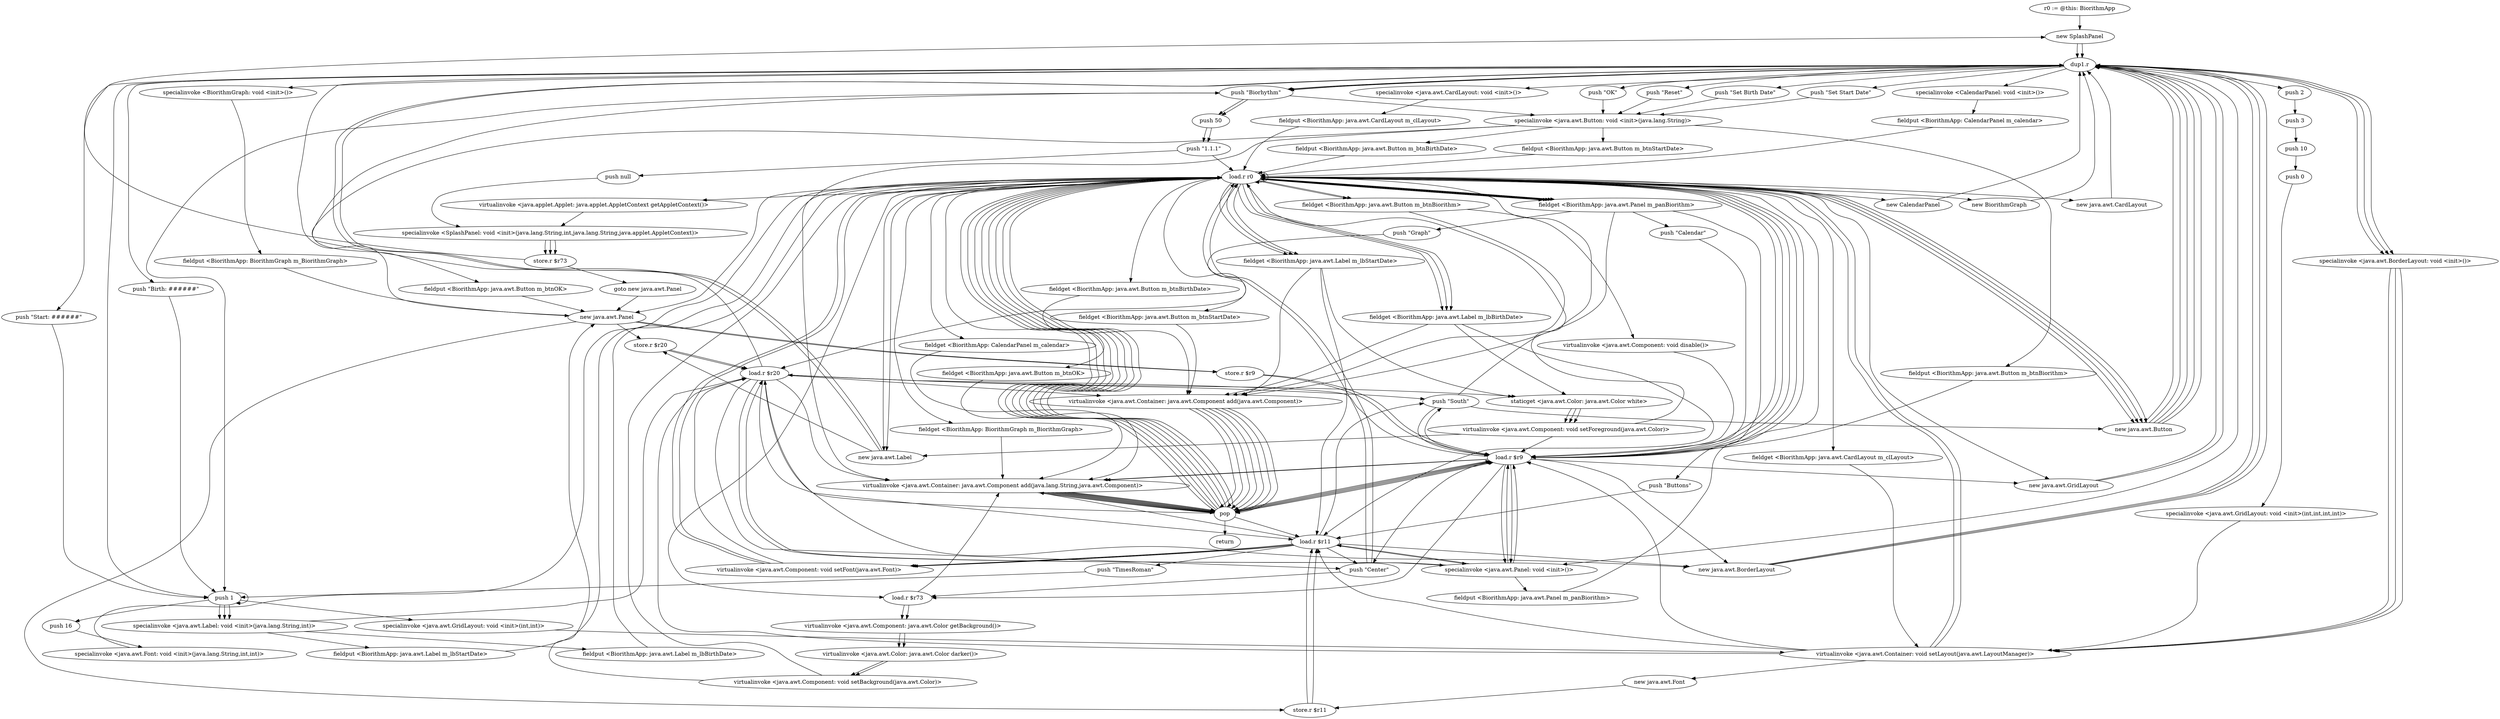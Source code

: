 digraph "" {
    "r0 := @this: BiorithmApp"
    "new SplashPanel"
    "r0 := @this: BiorithmApp"->"new SplashPanel";
    "dup1.r"
    "new SplashPanel"->"dup1.r";
    "push \"Biorhythm\""
    "dup1.r"->"push \"Biorhythm\"";
    "push 50"
    "push \"Biorhythm\""->"push 50";
    "push \"1.1.1\""
    "push 50"->"push \"1.1.1\"";
    "load.r r0"
    "push \"1.1.1\""->"load.r r0";
    "virtualinvoke <java.applet.Applet: java.applet.AppletContext getAppletContext()>"
    "load.r r0"->"virtualinvoke <java.applet.Applet: java.applet.AppletContext getAppletContext()>";
    "specialinvoke <SplashPanel: void <init>(java.lang.String,int,java.lang.String,java.applet.AppletContext)>"
    "virtualinvoke <java.applet.Applet: java.applet.AppletContext getAppletContext()>"->"specialinvoke <SplashPanel: void <init>(java.lang.String,int,java.lang.String,java.applet.AppletContext)>";
    "store.r $r73"
    "specialinvoke <SplashPanel: void <init>(java.lang.String,int,java.lang.String,java.applet.AppletContext)>"->"store.r $r73";
    "goto new java.awt.Panel"
    "store.r $r73"->"goto new java.awt.Panel";
    "new java.awt.Panel"
    "goto new java.awt.Panel"->"new java.awt.Panel";
    "store.r $r9"
    "new java.awt.Panel"->"store.r $r9";
    "load.r $r9"
    "store.r $r9"->"load.r $r9";
    "specialinvoke <java.awt.Panel: void <init>()>"
    "load.r $r9"->"specialinvoke <java.awt.Panel: void <init>()>";
    "specialinvoke <java.awt.Panel: void <init>()>"->"load.r $r9";
    "new java.awt.GridLayout"
    "load.r $r9"->"new java.awt.GridLayout";
    "new java.awt.GridLayout"->"dup1.r";
    "push 2"
    "dup1.r"->"push 2";
    "push 3"
    "push 2"->"push 3";
    "push 10"
    "push 3"->"push 10";
    "push 0"
    "push 10"->"push 0";
    "specialinvoke <java.awt.GridLayout: void <init>(int,int,int,int)>"
    "push 0"->"specialinvoke <java.awt.GridLayout: void <init>(int,int,int,int)>";
    "virtualinvoke <java.awt.Container: void setLayout(java.awt.LayoutManager)>"
    "specialinvoke <java.awt.GridLayout: void <init>(int,int,int,int)>"->"virtualinvoke <java.awt.Container: void setLayout(java.awt.LayoutManager)>";
    "new java.awt.Font"
    "virtualinvoke <java.awt.Container: void setLayout(java.awt.LayoutManager)>"->"new java.awt.Font";
    "store.r $r11"
    "new java.awt.Font"->"store.r $r11";
    "load.r $r11"
    "store.r $r11"->"load.r $r11";
    "push \"TimesRoman\""
    "load.r $r11"->"push \"TimesRoman\"";
    "push 1"
    "push \"TimesRoman\""->"push 1";
    "push 16"
    "push 1"->"push 16";
    "specialinvoke <java.awt.Font: void <init>(java.lang.String,int,int)>"
    "push 16"->"specialinvoke <java.awt.Font: void <init>(java.lang.String,int,int)>";
    "specialinvoke <java.awt.Font: void <init>(java.lang.String,int,int)>"->"load.r r0";
    "new java.awt.Label"
    "load.r r0"->"new java.awt.Label";
    "new java.awt.Label"->"dup1.r";
    "push \"Birth: ######\""
    "dup1.r"->"push \"Birth: ######\"";
    "push \"Birth: ######\""->"push 1";
    "specialinvoke <java.awt.Label: void <init>(java.lang.String,int)>"
    "push 1"->"specialinvoke <java.awt.Label: void <init>(java.lang.String,int)>";
    "fieldput <BiorithmApp: java.awt.Label m_lbBirthDate>"
    "specialinvoke <java.awt.Label: void <init>(java.lang.String,int)>"->"fieldput <BiorithmApp: java.awt.Label m_lbBirthDate>";
    "fieldput <BiorithmApp: java.awt.Label m_lbBirthDate>"->"load.r r0";
    "fieldget <BiorithmApp: java.awt.Label m_lbBirthDate>"
    "load.r r0"->"fieldget <BiorithmApp: java.awt.Label m_lbBirthDate>";
    "fieldget <BiorithmApp: java.awt.Label m_lbBirthDate>"->"load.r $r11";
    "virtualinvoke <java.awt.Component: void setFont(java.awt.Font)>"
    "load.r $r11"->"virtualinvoke <java.awt.Component: void setFont(java.awt.Font)>";
    "virtualinvoke <java.awt.Component: void setFont(java.awt.Font)>"->"load.r r0";
    "load.r r0"->"fieldget <BiorithmApp: java.awt.Label m_lbBirthDate>";
    "staticget <java.awt.Color: java.awt.Color white>"
    "fieldget <BiorithmApp: java.awt.Label m_lbBirthDate>"->"staticget <java.awt.Color: java.awt.Color white>";
    "virtualinvoke <java.awt.Component: void setForeground(java.awt.Color)>"
    "staticget <java.awt.Color: java.awt.Color white>"->"virtualinvoke <java.awt.Component: void setForeground(java.awt.Color)>";
    "virtualinvoke <java.awt.Component: void setForeground(java.awt.Color)>"->"load.r r0";
    "load.r r0"->"new java.awt.Label";
    "new java.awt.Label"->"dup1.r";
    "push \"Start: ######\""
    "dup1.r"->"push \"Start: ######\"";
    "push \"Start: ######\""->"push 1";
    "push 1"->"specialinvoke <java.awt.Label: void <init>(java.lang.String,int)>";
    "fieldput <BiorithmApp: java.awt.Label m_lbStartDate>"
    "specialinvoke <java.awt.Label: void <init>(java.lang.String,int)>"->"fieldput <BiorithmApp: java.awt.Label m_lbStartDate>";
    "fieldput <BiorithmApp: java.awt.Label m_lbStartDate>"->"load.r r0";
    "fieldget <BiorithmApp: java.awt.Label m_lbStartDate>"
    "load.r r0"->"fieldget <BiorithmApp: java.awt.Label m_lbStartDate>";
    "fieldget <BiorithmApp: java.awt.Label m_lbStartDate>"->"load.r $r11";
    "load.r $r11"->"virtualinvoke <java.awt.Component: void setFont(java.awt.Font)>";
    "virtualinvoke <java.awt.Component: void setFont(java.awt.Font)>"->"load.r r0";
    "load.r r0"->"fieldget <BiorithmApp: java.awt.Label m_lbStartDate>";
    "fieldget <BiorithmApp: java.awt.Label m_lbStartDate>"->"staticget <java.awt.Color: java.awt.Color white>";
    "staticget <java.awt.Color: java.awt.Color white>"->"virtualinvoke <java.awt.Component: void setForeground(java.awt.Color)>";
    "virtualinvoke <java.awt.Component: void setForeground(java.awt.Color)>"->"new java.awt.Label";
    "store.r $r20"
    "new java.awt.Label"->"store.r $r20";
    "load.r $r20"
    "store.r $r20"->"load.r $r20";
    "load.r $r20"->"push \"Biorhythm\"";
    "push \"Biorhythm\""->"push 1";
    "push 1"->"specialinvoke <java.awt.Label: void <init>(java.lang.String,int)>";
    "specialinvoke <java.awt.Label: void <init>(java.lang.String,int)>"->"load.r $r20";
    "load.r $r20"->"load.r $r11";
    "load.r $r11"->"virtualinvoke <java.awt.Component: void setFont(java.awt.Font)>";
    "virtualinvoke <java.awt.Component: void setFont(java.awt.Font)>"->"load.r $r20";
    "load.r $r20"->"staticget <java.awt.Color: java.awt.Color white>";
    "staticget <java.awt.Color: java.awt.Color white>"->"virtualinvoke <java.awt.Component: void setForeground(java.awt.Color)>";
    "virtualinvoke <java.awt.Component: void setForeground(java.awt.Color)>"->"load.r $r9";
    "load.r $r9"->"load.r r0";
    "load.r r0"->"fieldget <BiorithmApp: java.awt.Label m_lbBirthDate>";
    "virtualinvoke <java.awt.Container: java.awt.Component add(java.awt.Component)>"
    "fieldget <BiorithmApp: java.awt.Label m_lbBirthDate>"->"virtualinvoke <java.awt.Container: java.awt.Component add(java.awt.Component)>";
    "pop"
    "virtualinvoke <java.awt.Container: java.awt.Component add(java.awt.Component)>"->"pop";
    "pop"->"load.r $r9";
    "load.r $r9"->"load.r r0";
    "load.r r0"->"fieldget <BiorithmApp: java.awt.Label m_lbStartDate>";
    "fieldget <BiorithmApp: java.awt.Label m_lbStartDate>"->"virtualinvoke <java.awt.Container: java.awt.Component add(java.awt.Component)>";
    "virtualinvoke <java.awt.Container: java.awt.Component add(java.awt.Component)>"->"pop";
    "pop"->"load.r $r9";
    "load.r $r9"->"load.r $r20";
    "load.r $r20"->"virtualinvoke <java.awt.Container: java.awt.Component add(java.awt.Component)>";
    "virtualinvoke <java.awt.Container: java.awt.Component add(java.awt.Component)>"->"pop";
    "pop"->"load.r r0";
    "new java.awt.Button"
    "load.r r0"->"new java.awt.Button";
    "new java.awt.Button"->"dup1.r";
    "push \"Set Birth Date\""
    "dup1.r"->"push \"Set Birth Date\"";
    "specialinvoke <java.awt.Button: void <init>(java.lang.String)>"
    "push \"Set Birth Date\""->"specialinvoke <java.awt.Button: void <init>(java.lang.String)>";
    "fieldput <BiorithmApp: java.awt.Button m_btnBirthDate>"
    "specialinvoke <java.awt.Button: void <init>(java.lang.String)>"->"fieldput <BiorithmApp: java.awt.Button m_btnBirthDate>";
    "fieldput <BiorithmApp: java.awt.Button m_btnBirthDate>"->"load.r r0";
    "load.r r0"->"new java.awt.Button";
    "new java.awt.Button"->"dup1.r";
    "push \"Set Start Date\""
    "dup1.r"->"push \"Set Start Date\"";
    "push \"Set Start Date\""->"specialinvoke <java.awt.Button: void <init>(java.lang.String)>";
    "fieldput <BiorithmApp: java.awt.Button m_btnStartDate>"
    "specialinvoke <java.awt.Button: void <init>(java.lang.String)>"->"fieldput <BiorithmApp: java.awt.Button m_btnStartDate>";
    "fieldput <BiorithmApp: java.awt.Button m_btnStartDate>"->"load.r r0";
    "load.r r0"->"new java.awt.Button";
    "new java.awt.Button"->"dup1.r";
    "dup1.r"->"push \"Biorhythm\"";
    "push \"Biorhythm\""->"specialinvoke <java.awt.Button: void <init>(java.lang.String)>";
    "fieldput <BiorithmApp: java.awt.Button m_btnBiorithm>"
    "specialinvoke <java.awt.Button: void <init>(java.lang.String)>"->"fieldput <BiorithmApp: java.awt.Button m_btnBiorithm>";
    "fieldput <BiorithmApp: java.awt.Button m_btnBiorithm>"->"load.r $r9";
    "load.r $r9"->"load.r r0";
    "fieldget <BiorithmApp: java.awt.Button m_btnBirthDate>"
    "load.r r0"->"fieldget <BiorithmApp: java.awt.Button m_btnBirthDate>";
    "fieldget <BiorithmApp: java.awt.Button m_btnBirthDate>"->"virtualinvoke <java.awt.Container: java.awt.Component add(java.awt.Component)>";
    "virtualinvoke <java.awt.Container: java.awt.Component add(java.awt.Component)>"->"pop";
    "pop"->"load.r $r9";
    "load.r $r9"->"load.r r0";
    "fieldget <BiorithmApp: java.awt.Button m_btnStartDate>"
    "load.r r0"->"fieldget <BiorithmApp: java.awt.Button m_btnStartDate>";
    "fieldget <BiorithmApp: java.awt.Button m_btnStartDate>"->"virtualinvoke <java.awt.Container: java.awt.Component add(java.awt.Component)>";
    "virtualinvoke <java.awt.Container: java.awt.Component add(java.awt.Component)>"->"pop";
    "pop"->"load.r $r9";
    "load.r $r9"->"load.r r0";
    "fieldget <BiorithmApp: java.awt.Button m_btnBiorithm>"
    "load.r r0"->"fieldget <BiorithmApp: java.awt.Button m_btnBiorithm>";
    "fieldget <BiorithmApp: java.awt.Button m_btnBiorithm>"->"virtualinvoke <java.awt.Container: java.awt.Component add(java.awt.Component)>";
    "virtualinvoke <java.awt.Container: java.awt.Component add(java.awt.Component)>"->"pop";
    "pop"->"load.r r0";
    "load.r r0"->"fieldget <BiorithmApp: java.awt.Button m_btnBiorithm>";
    "virtualinvoke <java.awt.Component: void disable()>"
    "fieldget <BiorithmApp: java.awt.Button m_btnBiorithm>"->"virtualinvoke <java.awt.Component: void disable()>";
    "virtualinvoke <java.awt.Component: void disable()>"->"load.r $r9";
    "load.r $r73"
    "load.r $r9"->"load.r $r73";
    "virtualinvoke <java.awt.Component: java.awt.Color getBackground()>"
    "load.r $r73"->"virtualinvoke <java.awt.Component: java.awt.Color getBackground()>";
    "virtualinvoke <java.awt.Color: java.awt.Color darker()>"
    "virtualinvoke <java.awt.Component: java.awt.Color getBackground()>"->"virtualinvoke <java.awt.Color: java.awt.Color darker()>";
    "virtualinvoke <java.awt.Component: void setBackground(java.awt.Color)>"
    "virtualinvoke <java.awt.Color: java.awt.Color darker()>"->"virtualinvoke <java.awt.Component: void setBackground(java.awt.Color)>";
    "virtualinvoke <java.awt.Component: void setBackground(java.awt.Color)>"->"new java.awt.Panel";
    "new java.awt.Panel"->"store.r $r11";
    "store.r $r11"->"load.r $r11";
    "load.r $r11"->"specialinvoke <java.awt.Panel: void <init>()>";
    "specialinvoke <java.awt.Panel: void <init>()>"->"load.r $r11";
    "new java.awt.BorderLayout"
    "load.r $r11"->"new java.awt.BorderLayout";
    "new java.awt.BorderLayout"->"dup1.r";
    "specialinvoke <java.awt.BorderLayout: void <init>()>"
    "dup1.r"->"specialinvoke <java.awt.BorderLayout: void <init>()>";
    "specialinvoke <java.awt.BorderLayout: void <init>()>"->"virtualinvoke <java.awt.Container: void setLayout(java.awt.LayoutManager)>";
    "virtualinvoke <java.awt.Container: void setLayout(java.awt.LayoutManager)>"->"load.r $r11";
    "push \"Center\""
    "load.r $r11"->"push \"Center\"";
    "push \"Center\""->"load.r $r73";
    "virtualinvoke <java.awt.Container: java.awt.Component add(java.lang.String,java.awt.Component)>"
    "load.r $r73"->"virtualinvoke <java.awt.Container: java.awt.Component add(java.lang.String,java.awt.Component)>";
    "virtualinvoke <java.awt.Container: java.awt.Component add(java.lang.String,java.awt.Component)>"->"pop";
    "pop"->"load.r $r11";
    "push \"South\""
    "load.r $r11"->"push \"South\"";
    "push \"South\""->"load.r $r9";
    "load.r $r9"->"virtualinvoke <java.awt.Container: java.awt.Component add(java.lang.String,java.awt.Component)>";
    "virtualinvoke <java.awt.Container: java.awt.Component add(java.lang.String,java.awt.Component)>"->"pop";
    "pop"->"load.r r0";
    "new CalendarPanel"
    "load.r r0"->"new CalendarPanel";
    "new CalendarPanel"->"dup1.r";
    "specialinvoke <CalendarPanel: void <init>()>"
    "dup1.r"->"specialinvoke <CalendarPanel: void <init>()>";
    "fieldput <BiorithmApp: CalendarPanel m_calendar>"
    "specialinvoke <CalendarPanel: void <init>()>"->"fieldput <BiorithmApp: CalendarPanel m_calendar>";
    "fieldput <BiorithmApp: CalendarPanel m_calendar>"->"load.r r0";
    "load.r r0"->"new java.awt.Button";
    "new java.awt.Button"->"dup1.r";
    "push \"OK\""
    "dup1.r"->"push \"OK\"";
    "push \"OK\""->"specialinvoke <java.awt.Button: void <init>(java.lang.String)>";
    "fieldput <BiorithmApp: java.awt.Button m_btnOK>"
    "specialinvoke <java.awt.Button: void <init>(java.lang.String)>"->"fieldput <BiorithmApp: java.awt.Button m_btnOK>";
    "fieldput <BiorithmApp: java.awt.Button m_btnOK>"->"new java.awt.Panel";
    "new java.awt.Panel"->"store.r $r9";
    "store.r $r9"->"load.r $r9";
    "load.r $r9"->"specialinvoke <java.awt.Panel: void <init>()>";
    "specialinvoke <java.awt.Panel: void <init>()>"->"load.r $r9";
    "load.r $r9"->"new java.awt.BorderLayout";
    "new java.awt.BorderLayout"->"dup1.r";
    "dup1.r"->"specialinvoke <java.awt.BorderLayout: void <init>()>";
    "specialinvoke <java.awt.BorderLayout: void <init>()>"->"virtualinvoke <java.awt.Container: void setLayout(java.awt.LayoutManager)>";
    "virtualinvoke <java.awt.Container: void setLayout(java.awt.LayoutManager)>"->"load.r $r9";
    "load.r $r9"->"push \"Center\"";
    "push \"Center\""->"load.r r0";
    "fieldget <BiorithmApp: CalendarPanel m_calendar>"
    "load.r r0"->"fieldget <BiorithmApp: CalendarPanel m_calendar>";
    "fieldget <BiorithmApp: CalendarPanel m_calendar>"->"virtualinvoke <java.awt.Container: java.awt.Component add(java.lang.String,java.awt.Component)>";
    "virtualinvoke <java.awt.Container: java.awt.Component add(java.lang.String,java.awt.Component)>"->"pop";
    "pop"->"load.r $r9";
    "load.r $r9"->"push \"South\"";
    "push \"South\""->"load.r r0";
    "fieldget <BiorithmApp: java.awt.Button m_btnOK>"
    "load.r r0"->"fieldget <BiorithmApp: java.awt.Button m_btnOK>";
    "fieldget <BiorithmApp: java.awt.Button m_btnOK>"->"virtualinvoke <java.awt.Container: java.awt.Component add(java.lang.String,java.awt.Component)>";
    "virtualinvoke <java.awt.Container: java.awt.Component add(java.lang.String,java.awt.Component)>"->"pop";
    "pop"->"load.r r0";
    "new BiorithmGraph"
    "load.r r0"->"new BiorithmGraph";
    "new BiorithmGraph"->"dup1.r";
    "specialinvoke <BiorithmGraph: void <init>()>"
    "dup1.r"->"specialinvoke <BiorithmGraph: void <init>()>";
    "fieldput <BiorithmApp: BiorithmGraph m_BiorithmGraph>"
    "specialinvoke <BiorithmGraph: void <init>()>"->"fieldput <BiorithmApp: BiorithmGraph m_BiorithmGraph>";
    "fieldput <BiorithmApp: BiorithmGraph m_BiorithmGraph>"->"new java.awt.Panel";
    "new java.awt.Panel"->"store.r $r20";
    "store.r $r20"->"load.r $r20";
    "load.r $r20"->"specialinvoke <java.awt.Panel: void <init>()>";
    "specialinvoke <java.awt.Panel: void <init>()>"->"load.r $r20";
    "load.r $r20"->"new java.awt.BorderLayout";
    "new java.awt.BorderLayout"->"dup1.r";
    "dup1.r"->"specialinvoke <java.awt.BorderLayout: void <init>()>";
    "specialinvoke <java.awt.BorderLayout: void <init>()>"->"virtualinvoke <java.awt.Container: void setLayout(java.awt.LayoutManager)>";
    "virtualinvoke <java.awt.Container: void setLayout(java.awt.LayoutManager)>"->"load.r $r20";
    "load.r $r20"->"push \"Center\"";
    "push \"Center\""->"load.r r0";
    "fieldget <BiorithmApp: BiorithmGraph m_BiorithmGraph>"
    "load.r r0"->"fieldget <BiorithmApp: BiorithmGraph m_BiorithmGraph>";
    "fieldget <BiorithmApp: BiorithmGraph m_BiorithmGraph>"->"virtualinvoke <java.awt.Container: java.awt.Component add(java.lang.String,java.awt.Component)>";
    "virtualinvoke <java.awt.Container: java.awt.Component add(java.lang.String,java.awt.Component)>"->"pop";
    "pop"->"load.r $r20";
    "load.r $r20"->"push \"South\"";
    "push \"South\""->"new java.awt.Button";
    "new java.awt.Button"->"dup1.r";
    "push \"Reset\""
    "dup1.r"->"push \"Reset\"";
    "push \"Reset\""->"specialinvoke <java.awt.Button: void <init>(java.lang.String)>";
    "specialinvoke <java.awt.Button: void <init>(java.lang.String)>"->"virtualinvoke <java.awt.Container: java.awt.Component add(java.lang.String,java.awt.Component)>";
    "virtualinvoke <java.awt.Container: java.awt.Component add(java.lang.String,java.awt.Component)>"->"pop";
    "pop"->"load.r r0";
    "load.r r0"->"new java.awt.Panel";
    "new java.awt.Panel"->"dup1.r";
    "dup1.r"->"specialinvoke <java.awt.Panel: void <init>()>";
    "fieldput <BiorithmApp: java.awt.Panel m_panBiorithm>"
    "specialinvoke <java.awt.Panel: void <init>()>"->"fieldput <BiorithmApp: java.awt.Panel m_panBiorithm>";
    "fieldput <BiorithmApp: java.awt.Panel m_panBiorithm>"->"load.r r0";
    "new java.awt.CardLayout"
    "load.r r0"->"new java.awt.CardLayout";
    "new java.awt.CardLayout"->"dup1.r";
    "specialinvoke <java.awt.CardLayout: void <init>()>"
    "dup1.r"->"specialinvoke <java.awt.CardLayout: void <init>()>";
    "fieldput <BiorithmApp: java.awt.CardLayout m_clLayout>"
    "specialinvoke <java.awt.CardLayout: void <init>()>"->"fieldput <BiorithmApp: java.awt.CardLayout m_clLayout>";
    "fieldput <BiorithmApp: java.awt.CardLayout m_clLayout>"->"load.r r0";
    "fieldget <BiorithmApp: java.awt.Panel m_panBiorithm>"
    "load.r r0"->"fieldget <BiorithmApp: java.awt.Panel m_panBiorithm>";
    "fieldget <BiorithmApp: java.awt.Panel m_panBiorithm>"->"load.r r0";
    "fieldget <BiorithmApp: java.awt.CardLayout m_clLayout>"
    "load.r r0"->"fieldget <BiorithmApp: java.awt.CardLayout m_clLayout>";
    "fieldget <BiorithmApp: java.awt.CardLayout m_clLayout>"->"virtualinvoke <java.awt.Container: void setLayout(java.awt.LayoutManager)>";
    "virtualinvoke <java.awt.Container: void setLayout(java.awt.LayoutManager)>"->"load.r r0";
    "load.r r0"->"fieldget <BiorithmApp: java.awt.Panel m_panBiorithm>";
    "push \"Buttons\""
    "fieldget <BiorithmApp: java.awt.Panel m_panBiorithm>"->"push \"Buttons\"";
    "push \"Buttons\""->"load.r $r11";
    "load.r $r11"->"virtualinvoke <java.awt.Container: java.awt.Component add(java.lang.String,java.awt.Component)>";
    "virtualinvoke <java.awt.Container: java.awt.Component add(java.lang.String,java.awt.Component)>"->"pop";
    "pop"->"load.r r0";
    "load.r r0"->"fieldget <BiorithmApp: java.awt.Panel m_panBiorithm>";
    "push \"Calendar\""
    "fieldget <BiorithmApp: java.awt.Panel m_panBiorithm>"->"push \"Calendar\"";
    "push \"Calendar\""->"load.r $r9";
    "load.r $r9"->"virtualinvoke <java.awt.Container: java.awt.Component add(java.lang.String,java.awt.Component)>";
    "virtualinvoke <java.awt.Container: java.awt.Component add(java.lang.String,java.awt.Component)>"->"pop";
    "pop"->"load.r r0";
    "load.r r0"->"fieldget <BiorithmApp: java.awt.Panel m_panBiorithm>";
    "push \"Graph\""
    "fieldget <BiorithmApp: java.awt.Panel m_panBiorithm>"->"push \"Graph\"";
    "push \"Graph\""->"load.r $r20";
    "load.r $r20"->"virtualinvoke <java.awt.Container: java.awt.Component add(java.lang.String,java.awt.Component)>";
    "virtualinvoke <java.awt.Container: java.awt.Component add(java.lang.String,java.awt.Component)>"->"pop";
    "pop"->"load.r r0";
    "load.r r0"->"new java.awt.GridLayout";
    "new java.awt.GridLayout"->"dup1.r";
    "dup1.r"->"push 1";
    "push 1"->"push 1";
    "specialinvoke <java.awt.GridLayout: void <init>(int,int)>"
    "push 1"->"specialinvoke <java.awt.GridLayout: void <init>(int,int)>";
    "specialinvoke <java.awt.GridLayout: void <init>(int,int)>"->"virtualinvoke <java.awt.Container: void setLayout(java.awt.LayoutManager)>";
    "virtualinvoke <java.awt.Container: void setLayout(java.awt.LayoutManager)>"->"load.r r0";
    "load.r r0"->"load.r $r73";
    "load.r $r73"->"virtualinvoke <java.awt.Component: java.awt.Color getBackground()>";
    "virtualinvoke <java.awt.Component: java.awt.Color getBackground()>"->"virtualinvoke <java.awt.Color: java.awt.Color darker()>";
    "virtualinvoke <java.awt.Color: java.awt.Color darker()>"->"virtualinvoke <java.awt.Component: void setBackground(java.awt.Color)>";
    "virtualinvoke <java.awt.Component: void setBackground(java.awt.Color)>"->"load.r r0";
    "load.r r0"->"load.r r0";
    "load.r r0"->"fieldget <BiorithmApp: java.awt.Panel m_panBiorithm>";
    "fieldget <BiorithmApp: java.awt.Panel m_panBiorithm>"->"virtualinvoke <java.awt.Container: java.awt.Component add(java.awt.Component)>";
    "virtualinvoke <java.awt.Container: java.awt.Component add(java.awt.Component)>"->"pop";
    "return"
    "pop"->"return";
    "specialinvoke <SplashPanel: void <init>(java.lang.String,int,java.lang.String,java.applet.AppletContext)>"->"store.r $r73";
    "store.r $r73"->"new SplashPanel";
    "new SplashPanel"->"dup1.r";
    "dup1.r"->"push \"Biorhythm\"";
    "push \"Biorhythm\""->"push 50";
    "push 50"->"push \"1.1.1\"";
    "push null"
    "push \"1.1.1\""->"push null";
    "push null"->"specialinvoke <SplashPanel: void <init>(java.lang.String,int,java.lang.String,java.applet.AppletContext)>";
    "specialinvoke <SplashPanel: void <init>(java.lang.String,int,java.lang.String,java.applet.AppletContext)>"->"store.r $r73";
}

